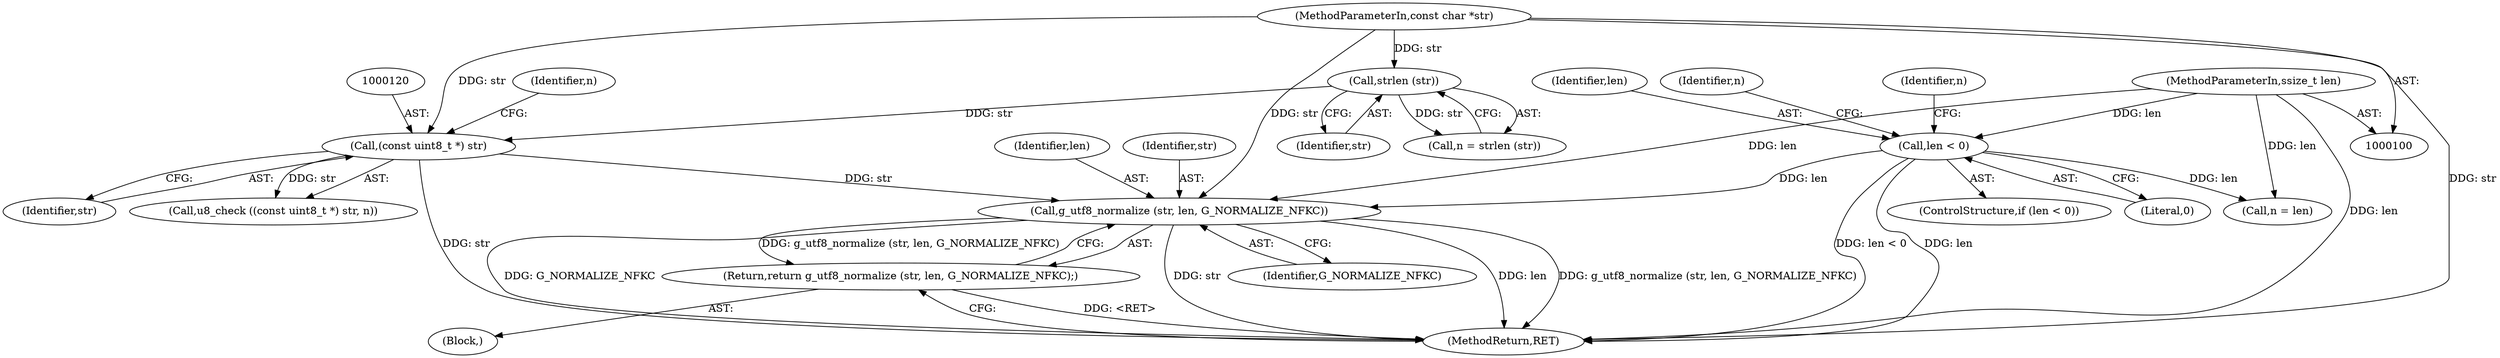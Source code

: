digraph "0_savannah_1fbee57ef3c72db2206dd87e4162108b2f425555@pointer" {
"1000126" [label="(Call,g_utf8_normalize (str, len, G_NORMALIZE_NFKC))"];
"1000119" [label="(Call,(const uint8_t *) str)"];
"1000111" [label="(Call,strlen (str))"];
"1000101" [label="(MethodParameterIn,const char *str)"];
"1000106" [label="(Call,len < 0)"];
"1000102" [label="(MethodParameterIn,ssize_t len)"];
"1000125" [label="(Return,return g_utf8_normalize (str, len, G_NORMALIZE_NFKC);)"];
"1000118" [label="(Call,u8_check ((const uint8_t *) str, n))"];
"1000130" [label="(MethodReturn,RET)"];
"1000129" [label="(Identifier,G_NORMALIZE_NFKC)"];
"1000111" [label="(Call,strlen (str))"];
"1000119" [label="(Call,(const uint8_t *) str)"];
"1000114" [label="(Call,n = len)"];
"1000106" [label="(Call,len < 0)"];
"1000105" [label="(ControlStructure,if (len < 0))"];
"1000125" [label="(Return,return g_utf8_normalize (str, len, G_NORMALIZE_NFKC);)"];
"1000103" [label="(Block,)"];
"1000108" [label="(Literal,0)"];
"1000122" [label="(Identifier,n)"];
"1000115" [label="(Identifier,n)"];
"1000102" [label="(MethodParameterIn,ssize_t len)"];
"1000126" [label="(Call,g_utf8_normalize (str, len, G_NORMALIZE_NFKC))"];
"1000110" [label="(Identifier,n)"];
"1000128" [label="(Identifier,len)"];
"1000107" [label="(Identifier,len)"];
"1000109" [label="(Call,n = strlen (str))"];
"1000127" [label="(Identifier,str)"];
"1000112" [label="(Identifier,str)"];
"1000121" [label="(Identifier,str)"];
"1000101" [label="(MethodParameterIn,const char *str)"];
"1000126" -> "1000125"  [label="AST: "];
"1000126" -> "1000129"  [label="CFG: "];
"1000127" -> "1000126"  [label="AST: "];
"1000128" -> "1000126"  [label="AST: "];
"1000129" -> "1000126"  [label="AST: "];
"1000125" -> "1000126"  [label="CFG: "];
"1000126" -> "1000130"  [label="DDG: g_utf8_normalize (str, len, G_NORMALIZE_NFKC)"];
"1000126" -> "1000130"  [label="DDG: G_NORMALIZE_NFKC"];
"1000126" -> "1000130"  [label="DDG: str"];
"1000126" -> "1000130"  [label="DDG: len"];
"1000126" -> "1000125"  [label="DDG: g_utf8_normalize (str, len, G_NORMALIZE_NFKC)"];
"1000119" -> "1000126"  [label="DDG: str"];
"1000101" -> "1000126"  [label="DDG: str"];
"1000106" -> "1000126"  [label="DDG: len"];
"1000102" -> "1000126"  [label="DDG: len"];
"1000119" -> "1000118"  [label="AST: "];
"1000119" -> "1000121"  [label="CFG: "];
"1000120" -> "1000119"  [label="AST: "];
"1000121" -> "1000119"  [label="AST: "];
"1000122" -> "1000119"  [label="CFG: "];
"1000119" -> "1000130"  [label="DDG: str"];
"1000119" -> "1000118"  [label="DDG: str"];
"1000111" -> "1000119"  [label="DDG: str"];
"1000101" -> "1000119"  [label="DDG: str"];
"1000111" -> "1000109"  [label="AST: "];
"1000111" -> "1000112"  [label="CFG: "];
"1000112" -> "1000111"  [label="AST: "];
"1000109" -> "1000111"  [label="CFG: "];
"1000111" -> "1000109"  [label="DDG: str"];
"1000101" -> "1000111"  [label="DDG: str"];
"1000101" -> "1000100"  [label="AST: "];
"1000101" -> "1000130"  [label="DDG: str"];
"1000106" -> "1000105"  [label="AST: "];
"1000106" -> "1000108"  [label="CFG: "];
"1000107" -> "1000106"  [label="AST: "];
"1000108" -> "1000106"  [label="AST: "];
"1000110" -> "1000106"  [label="CFG: "];
"1000115" -> "1000106"  [label="CFG: "];
"1000106" -> "1000130"  [label="DDG: len"];
"1000106" -> "1000130"  [label="DDG: len < 0"];
"1000102" -> "1000106"  [label="DDG: len"];
"1000106" -> "1000114"  [label="DDG: len"];
"1000102" -> "1000100"  [label="AST: "];
"1000102" -> "1000130"  [label="DDG: len"];
"1000102" -> "1000114"  [label="DDG: len"];
"1000125" -> "1000103"  [label="AST: "];
"1000130" -> "1000125"  [label="CFG: "];
"1000125" -> "1000130"  [label="DDG: <RET>"];
}
